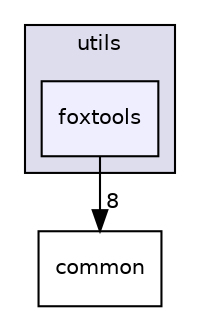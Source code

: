 digraph "foxtools" {
  compound=true
  node [ fontsize="10", fontname="Helvetica"];
  edge [ labelfontsize="10", labelfontname="Helvetica"];
  subgraph clusterdir_313caf1132e152dd9b58bea13a4052ca {
    graph [ bgcolor="#ddddee", pencolor="black", label="utils" fontname="Helvetica", fontsize="10", URL="dir_313caf1132e152dd9b58bea13a4052ca.html"]
  dir_99a9ecb2dca038fbc309d130dacdce44 [shape=box, label="foxtools", style="filled", fillcolor="#eeeeff", pencolor="black", URL="dir_99a9ecb2dca038fbc309d130dacdce44.html"];
  }
  dir_bf12584007c722bc233481bc9c6db799 [shape=box label="common" URL="dir_bf12584007c722bc233481bc9c6db799.html"];
  dir_99a9ecb2dca038fbc309d130dacdce44->dir_bf12584007c722bc233481bc9c6db799 [headlabel="8", labeldistance=1.5 headhref="dir_000023_000002.html"];
}
